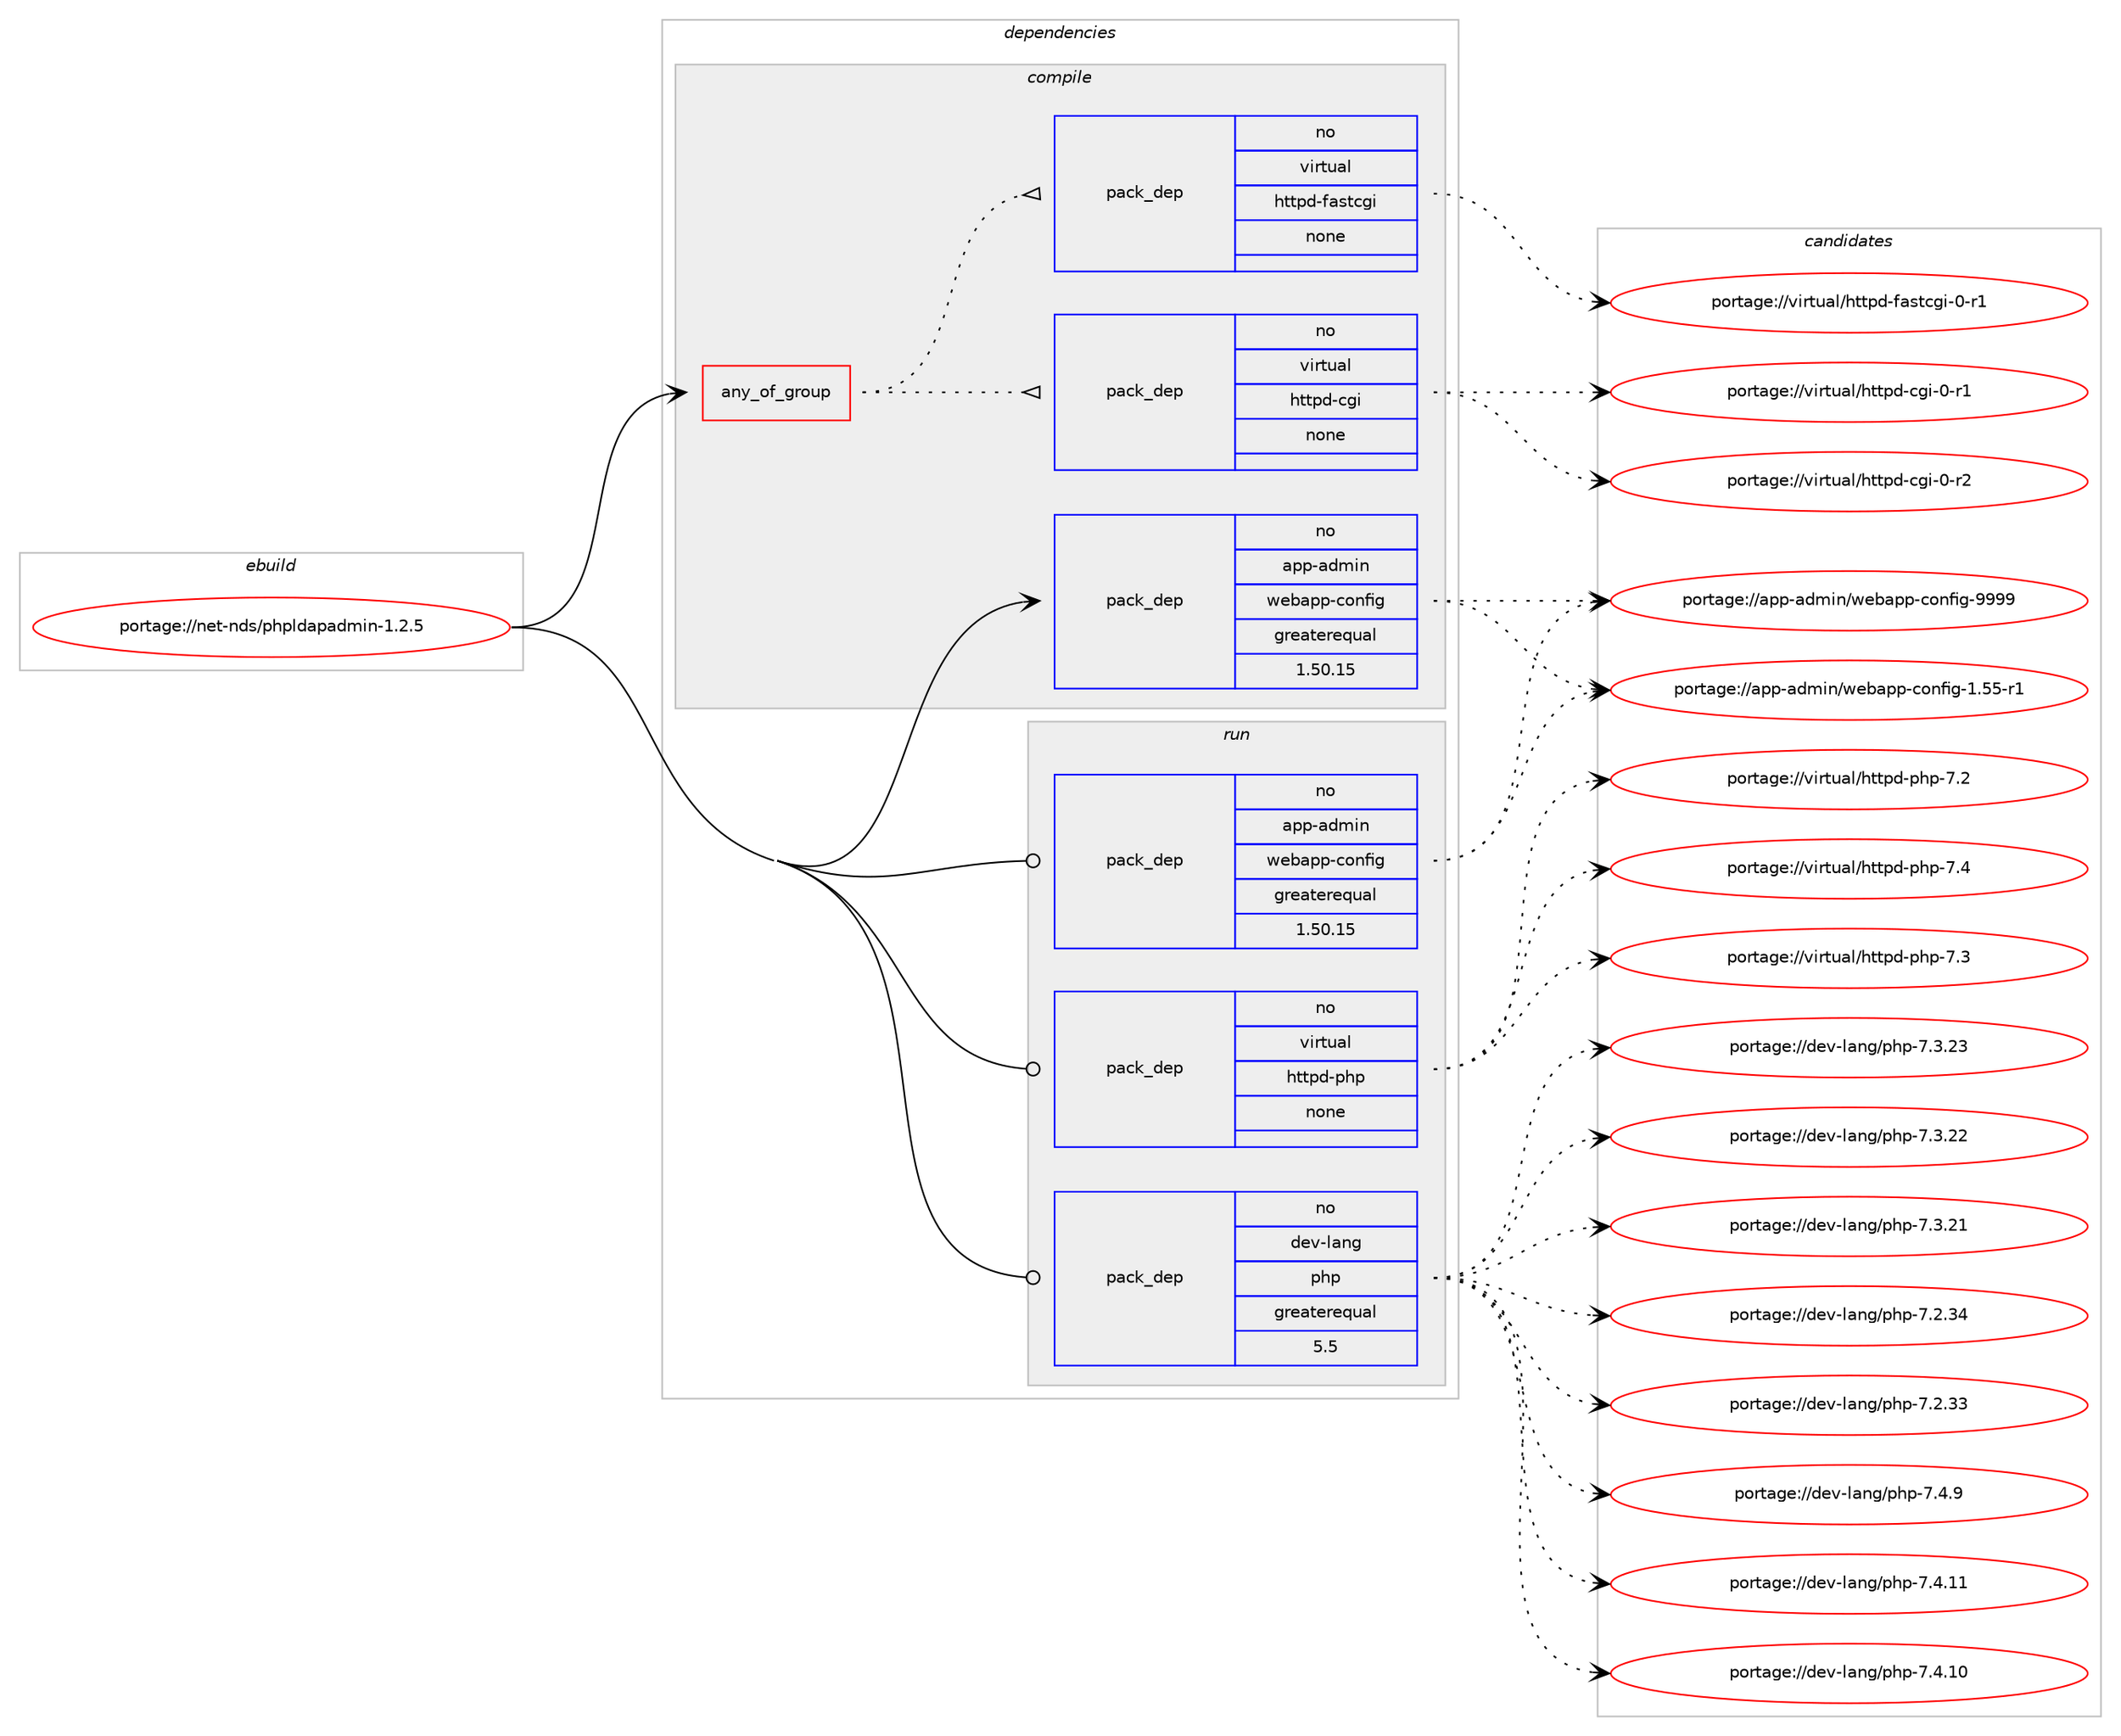 digraph prolog {

# *************
# Graph options
# *************

newrank=true;
concentrate=true;
compound=true;
graph [rankdir=LR,fontname=Helvetica,fontsize=10,ranksep=1.5];#, ranksep=2.5, nodesep=0.2];
edge  [arrowhead=vee];
node  [fontname=Helvetica,fontsize=10];

# **********
# The ebuild
# **********

subgraph cluster_leftcol {
color=gray;
rank=same;
label=<<i>ebuild</i>>;
id [label="portage://net-nds/phpldapadmin-1.2.5", color=red, width=4, href="../net-nds/phpldapadmin-1.2.5.svg"];
}

# ****************
# The dependencies
# ****************

subgraph cluster_midcol {
color=gray;
label=<<i>dependencies</i>>;
subgraph cluster_compile {
fillcolor="#eeeeee";
style=filled;
label=<<i>compile</i>>;
subgraph any40 {
dependency2788 [label=<<TABLE BORDER="0" CELLBORDER="1" CELLSPACING="0" CELLPADDING="4"><TR><TD CELLPADDING="10">any_of_group</TD></TR></TABLE>>, shape=none, color=red];subgraph pack2404 {
dependency2789 [label=<<TABLE BORDER="0" CELLBORDER="1" CELLSPACING="0" CELLPADDING="4" WIDTH="220"><TR><TD ROWSPAN="6" CELLPADDING="30">pack_dep</TD></TR><TR><TD WIDTH="110">no</TD></TR><TR><TD>virtual</TD></TR><TR><TD>httpd-cgi</TD></TR><TR><TD>none</TD></TR><TR><TD></TD></TR></TABLE>>, shape=none, color=blue];
}
dependency2788:e -> dependency2789:w [weight=20,style="dotted",arrowhead="oinv"];
subgraph pack2405 {
dependency2790 [label=<<TABLE BORDER="0" CELLBORDER="1" CELLSPACING="0" CELLPADDING="4" WIDTH="220"><TR><TD ROWSPAN="6" CELLPADDING="30">pack_dep</TD></TR><TR><TD WIDTH="110">no</TD></TR><TR><TD>virtual</TD></TR><TR><TD>httpd-fastcgi</TD></TR><TR><TD>none</TD></TR><TR><TD></TD></TR></TABLE>>, shape=none, color=blue];
}
dependency2788:e -> dependency2790:w [weight=20,style="dotted",arrowhead="oinv"];
}
id:e -> dependency2788:w [weight=20,style="solid",arrowhead="vee"];
subgraph pack2406 {
dependency2791 [label=<<TABLE BORDER="0" CELLBORDER="1" CELLSPACING="0" CELLPADDING="4" WIDTH="220"><TR><TD ROWSPAN="6" CELLPADDING="30">pack_dep</TD></TR><TR><TD WIDTH="110">no</TD></TR><TR><TD>app-admin</TD></TR><TR><TD>webapp-config</TD></TR><TR><TD>greaterequal</TD></TR><TR><TD>1.50.15</TD></TR></TABLE>>, shape=none, color=blue];
}
id:e -> dependency2791:w [weight=20,style="solid",arrowhead="vee"];
}
subgraph cluster_compileandrun {
fillcolor="#eeeeee";
style=filled;
label=<<i>compile and run</i>>;
}
subgraph cluster_run {
fillcolor="#eeeeee";
style=filled;
label=<<i>run</i>>;
subgraph pack2407 {
dependency2792 [label=<<TABLE BORDER="0" CELLBORDER="1" CELLSPACING="0" CELLPADDING="4" WIDTH="220"><TR><TD ROWSPAN="6" CELLPADDING="30">pack_dep</TD></TR><TR><TD WIDTH="110">no</TD></TR><TR><TD>app-admin</TD></TR><TR><TD>webapp-config</TD></TR><TR><TD>greaterequal</TD></TR><TR><TD>1.50.15</TD></TR></TABLE>>, shape=none, color=blue];
}
id:e -> dependency2792:w [weight=20,style="solid",arrowhead="odot"];
subgraph pack2408 {
dependency2793 [label=<<TABLE BORDER="0" CELLBORDER="1" CELLSPACING="0" CELLPADDING="4" WIDTH="220"><TR><TD ROWSPAN="6" CELLPADDING="30">pack_dep</TD></TR><TR><TD WIDTH="110">no</TD></TR><TR><TD>dev-lang</TD></TR><TR><TD>php</TD></TR><TR><TD>greaterequal</TD></TR><TR><TD>5.5</TD></TR></TABLE>>, shape=none, color=blue];
}
id:e -> dependency2793:w [weight=20,style="solid",arrowhead="odot"];
subgraph pack2409 {
dependency2794 [label=<<TABLE BORDER="0" CELLBORDER="1" CELLSPACING="0" CELLPADDING="4" WIDTH="220"><TR><TD ROWSPAN="6" CELLPADDING="30">pack_dep</TD></TR><TR><TD WIDTH="110">no</TD></TR><TR><TD>virtual</TD></TR><TR><TD>httpd-php</TD></TR><TR><TD>none</TD></TR><TR><TD></TD></TR></TABLE>>, shape=none, color=blue];
}
id:e -> dependency2794:w [weight=20,style="solid",arrowhead="odot"];
}
}

# **************
# The candidates
# **************

subgraph cluster_choices {
rank=same;
color=gray;
label=<<i>candidates</i>>;

subgraph choice2404 {
color=black;
nodesep=1;
choice1181051141161179710847104116116112100459910310545484511450 [label="portage://virtual/httpd-cgi-0-r2", color=red, width=4,href="../virtual/httpd-cgi-0-r2.svg"];
choice1181051141161179710847104116116112100459910310545484511449 [label="portage://virtual/httpd-cgi-0-r1", color=red, width=4,href="../virtual/httpd-cgi-0-r1.svg"];
dependency2789:e -> choice1181051141161179710847104116116112100459910310545484511450:w [style=dotted,weight="100"];
dependency2789:e -> choice1181051141161179710847104116116112100459910310545484511449:w [style=dotted,weight="100"];
}
subgraph choice2405 {
color=black;
nodesep=1;
choice118105114116117971084710411611611210045102971151169910310545484511449 [label="portage://virtual/httpd-fastcgi-0-r1", color=red, width=4,href="../virtual/httpd-fastcgi-0-r1.svg"];
dependency2790:e -> choice118105114116117971084710411611611210045102971151169910310545484511449:w [style=dotted,weight="100"];
}
subgraph choice2406 {
color=black;
nodesep=1;
choice97112112459710010910511047119101989711211245991111101021051034557575757 [label="portage://app-admin/webapp-config-9999", color=red, width=4,href="../app-admin/webapp-config-9999.svg"];
choice971121124597100109105110471191019897112112459911111010210510345494653534511449 [label="portage://app-admin/webapp-config-1.55-r1", color=red, width=4,href="../app-admin/webapp-config-1.55-r1.svg"];
dependency2791:e -> choice97112112459710010910511047119101989711211245991111101021051034557575757:w [style=dotted,weight="100"];
dependency2791:e -> choice971121124597100109105110471191019897112112459911111010210510345494653534511449:w [style=dotted,weight="100"];
}
subgraph choice2407 {
color=black;
nodesep=1;
choice97112112459710010910511047119101989711211245991111101021051034557575757 [label="portage://app-admin/webapp-config-9999", color=red, width=4,href="../app-admin/webapp-config-9999.svg"];
choice971121124597100109105110471191019897112112459911111010210510345494653534511449 [label="portage://app-admin/webapp-config-1.55-r1", color=red, width=4,href="../app-admin/webapp-config-1.55-r1.svg"];
dependency2792:e -> choice97112112459710010910511047119101989711211245991111101021051034557575757:w [style=dotted,weight="100"];
dependency2792:e -> choice971121124597100109105110471191019897112112459911111010210510345494653534511449:w [style=dotted,weight="100"];
}
subgraph choice2408 {
color=black;
nodesep=1;
choice100101118451089711010347112104112455546524657 [label="portage://dev-lang/php-7.4.9", color=red, width=4,href="../dev-lang/php-7.4.9.svg"];
choice10010111845108971101034711210411245554652464949 [label="portage://dev-lang/php-7.4.11", color=red, width=4,href="../dev-lang/php-7.4.11.svg"];
choice10010111845108971101034711210411245554652464948 [label="portage://dev-lang/php-7.4.10", color=red, width=4,href="../dev-lang/php-7.4.10.svg"];
choice10010111845108971101034711210411245554651465051 [label="portage://dev-lang/php-7.3.23", color=red, width=4,href="../dev-lang/php-7.3.23.svg"];
choice10010111845108971101034711210411245554651465050 [label="portage://dev-lang/php-7.3.22", color=red, width=4,href="../dev-lang/php-7.3.22.svg"];
choice10010111845108971101034711210411245554651465049 [label="portage://dev-lang/php-7.3.21", color=red, width=4,href="../dev-lang/php-7.3.21.svg"];
choice10010111845108971101034711210411245554650465152 [label="portage://dev-lang/php-7.2.34", color=red, width=4,href="../dev-lang/php-7.2.34.svg"];
choice10010111845108971101034711210411245554650465151 [label="portage://dev-lang/php-7.2.33", color=red, width=4,href="../dev-lang/php-7.2.33.svg"];
dependency2793:e -> choice100101118451089711010347112104112455546524657:w [style=dotted,weight="100"];
dependency2793:e -> choice10010111845108971101034711210411245554652464949:w [style=dotted,weight="100"];
dependency2793:e -> choice10010111845108971101034711210411245554652464948:w [style=dotted,weight="100"];
dependency2793:e -> choice10010111845108971101034711210411245554651465051:w [style=dotted,weight="100"];
dependency2793:e -> choice10010111845108971101034711210411245554651465050:w [style=dotted,weight="100"];
dependency2793:e -> choice10010111845108971101034711210411245554651465049:w [style=dotted,weight="100"];
dependency2793:e -> choice10010111845108971101034711210411245554650465152:w [style=dotted,weight="100"];
dependency2793:e -> choice10010111845108971101034711210411245554650465151:w [style=dotted,weight="100"];
}
subgraph choice2409 {
color=black;
nodesep=1;
choice11810511411611797108471041161161121004511210411245554652 [label="portage://virtual/httpd-php-7.4", color=red, width=4,href="../virtual/httpd-php-7.4.svg"];
choice11810511411611797108471041161161121004511210411245554651 [label="portage://virtual/httpd-php-7.3", color=red, width=4,href="../virtual/httpd-php-7.3.svg"];
choice11810511411611797108471041161161121004511210411245554650 [label="portage://virtual/httpd-php-7.2", color=red, width=4,href="../virtual/httpd-php-7.2.svg"];
dependency2794:e -> choice11810511411611797108471041161161121004511210411245554652:w [style=dotted,weight="100"];
dependency2794:e -> choice11810511411611797108471041161161121004511210411245554651:w [style=dotted,weight="100"];
dependency2794:e -> choice11810511411611797108471041161161121004511210411245554650:w [style=dotted,weight="100"];
}
}

}
